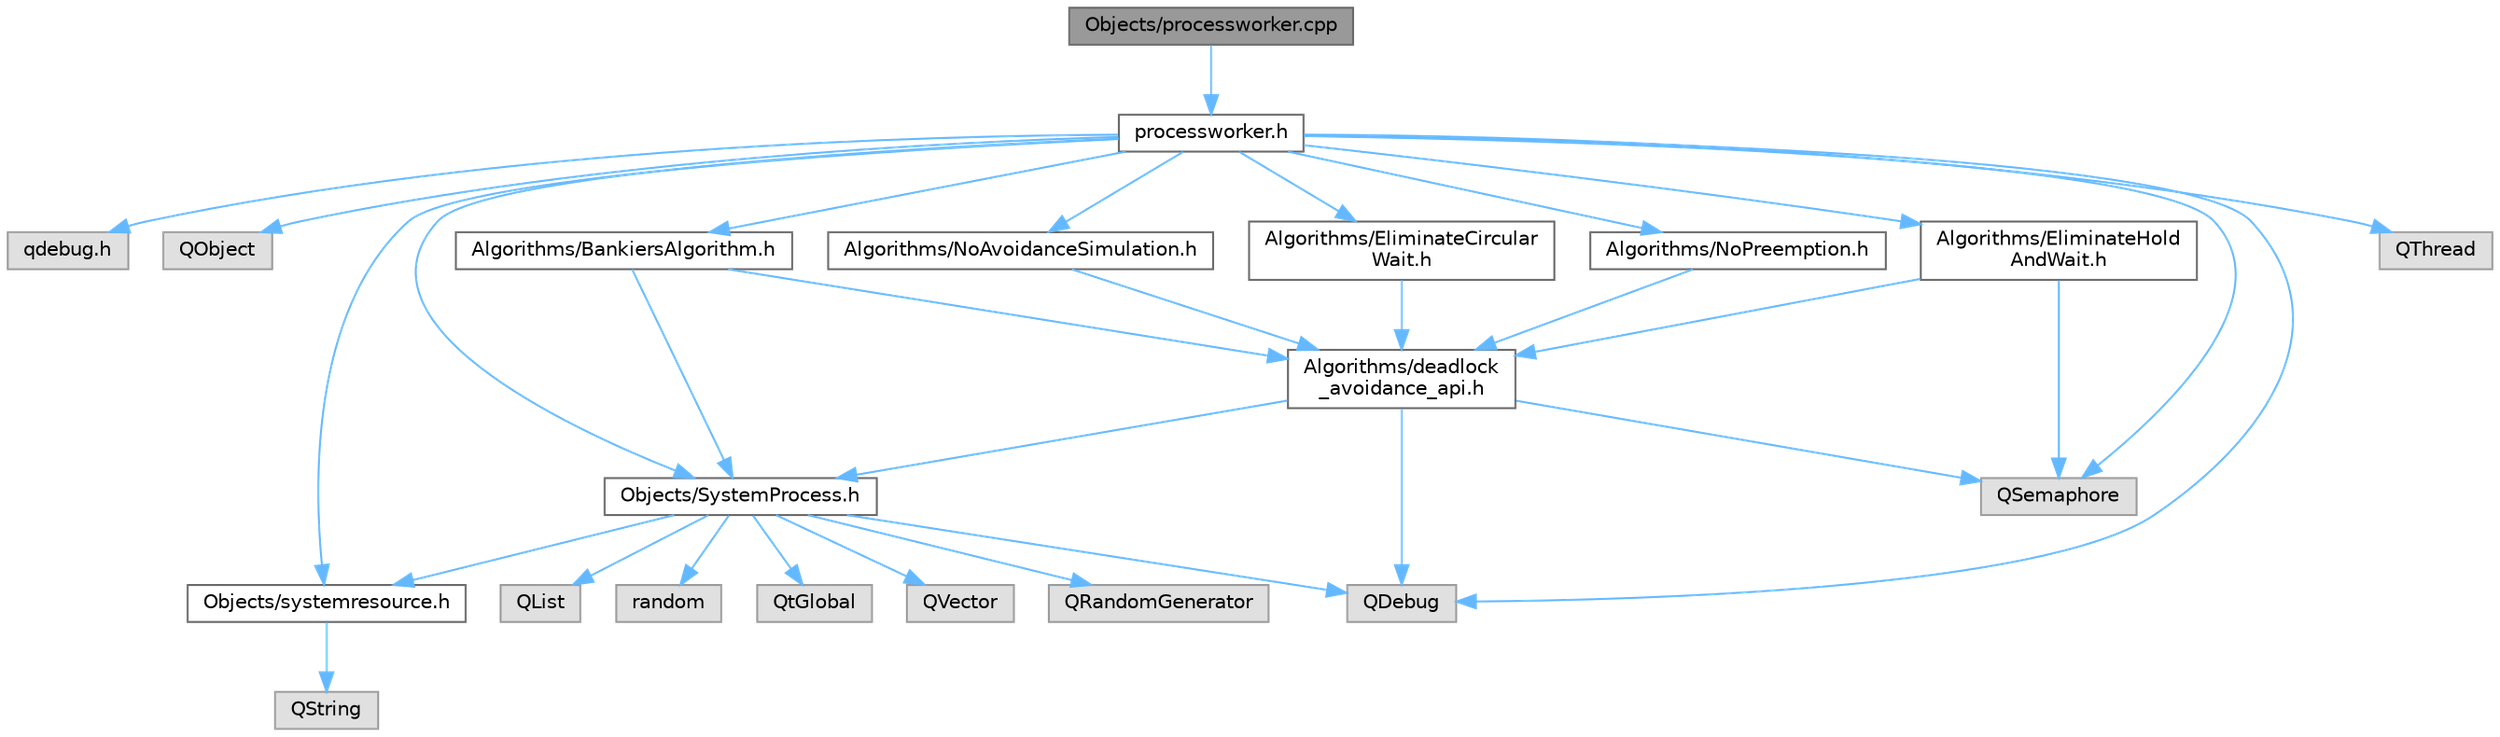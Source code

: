 digraph "Objects/processworker.cpp"
{
 // LATEX_PDF_SIZE
  bgcolor="transparent";
  edge [fontname=Helvetica,fontsize=10,labelfontname=Helvetica,labelfontsize=10];
  node [fontname=Helvetica,fontsize=10,shape=box,height=0.2,width=0.4];
  Node1 [id="Node000001",label="Objects/processworker.cpp",height=0.2,width=0.4,color="gray40", fillcolor="grey60", style="filled", fontcolor="black",tooltip=" "];
  Node1 -> Node2 [id="edge32_Node000001_Node000002",color="steelblue1",style="solid",tooltip=" "];
  Node2 [id="Node000002",label="processworker.h",height=0.2,width=0.4,color="grey40", fillcolor="white", style="filled",URL="$processworker_8h.html",tooltip=" "];
  Node2 -> Node3 [id="edge33_Node000002_Node000003",color="steelblue1",style="solid",tooltip=" "];
  Node3 [id="Node000003",label="qdebug.h",height=0.2,width=0.4,color="grey60", fillcolor="#E0E0E0", style="filled",tooltip=" "];
  Node2 -> Node4 [id="edge34_Node000002_Node000004",color="steelblue1",style="solid",tooltip=" "];
  Node4 [id="Node000004",label="QObject",height=0.2,width=0.4,color="grey60", fillcolor="#E0E0E0", style="filled",tooltip=" "];
  Node2 -> Node5 [id="edge35_Node000002_Node000005",color="steelblue1",style="solid",tooltip=" "];
  Node5 [id="Node000005",label="Objects/SystemProcess.h",height=0.2,width=0.4,color="grey40", fillcolor="white", style="filled",URL="$systemprocess_8h.html",tooltip=" "];
  Node5 -> Node6 [id="edge36_Node000005_Node000006",color="steelblue1",style="solid",tooltip=" "];
  Node6 [id="Node000006",label="QList",height=0.2,width=0.4,color="grey60", fillcolor="#E0E0E0", style="filled",tooltip=" "];
  Node5 -> Node7 [id="edge37_Node000005_Node000007",color="steelblue1",style="solid",tooltip=" "];
  Node7 [id="Node000007",label="Objects/systemresource.h",height=0.2,width=0.4,color="grey40", fillcolor="white", style="filled",URL="$systemresource_8h.html",tooltip=" "];
  Node7 -> Node8 [id="edge38_Node000007_Node000008",color="steelblue1",style="solid",tooltip=" "];
  Node8 [id="Node000008",label="QString",height=0.2,width=0.4,color="grey60", fillcolor="#E0E0E0", style="filled",tooltip=" "];
  Node5 -> Node9 [id="edge39_Node000005_Node000009",color="steelblue1",style="solid",tooltip=" "];
  Node9 [id="Node000009",label="QDebug",height=0.2,width=0.4,color="grey60", fillcolor="#E0E0E0", style="filled",tooltip=" "];
  Node5 -> Node10 [id="edge40_Node000005_Node000010",color="steelblue1",style="solid",tooltip=" "];
  Node10 [id="Node000010",label="random",height=0.2,width=0.4,color="grey60", fillcolor="#E0E0E0", style="filled",tooltip=" "];
  Node5 -> Node11 [id="edge41_Node000005_Node000011",color="steelblue1",style="solid",tooltip=" "];
  Node11 [id="Node000011",label="QtGlobal",height=0.2,width=0.4,color="grey60", fillcolor="#E0E0E0", style="filled",tooltip=" "];
  Node5 -> Node12 [id="edge42_Node000005_Node000012",color="steelblue1",style="solid",tooltip=" "];
  Node12 [id="Node000012",label="QVector",height=0.2,width=0.4,color="grey60", fillcolor="#E0E0E0", style="filled",tooltip=" "];
  Node5 -> Node13 [id="edge43_Node000005_Node000013",color="steelblue1",style="solid",tooltip=" "];
  Node13 [id="Node000013",label="QRandomGenerator",height=0.2,width=0.4,color="grey60", fillcolor="#E0E0E0", style="filled",tooltip=" "];
  Node2 -> Node7 [id="edge44_Node000002_Node000007",color="steelblue1",style="solid",tooltip=" "];
  Node2 -> Node14 [id="edge45_Node000002_Node000014",color="steelblue1",style="solid",tooltip=" "];
  Node14 [id="Node000014",label="QSemaphore",height=0.2,width=0.4,color="grey60", fillcolor="#E0E0E0", style="filled",tooltip=" "];
  Node2 -> Node15 [id="edge46_Node000002_Node000015",color="steelblue1",style="solid",tooltip=" "];
  Node15 [id="Node000015",label="QThread",height=0.2,width=0.4,color="grey60", fillcolor="#E0E0E0", style="filled",tooltip=" "];
  Node2 -> Node9 [id="edge47_Node000002_Node000009",color="steelblue1",style="solid",tooltip=" "];
  Node2 -> Node16 [id="edge48_Node000002_Node000016",color="steelblue1",style="solid",tooltip=" "];
  Node16 [id="Node000016",label="Algorithms/BankiersAlgorithm.h",height=0.2,width=0.4,color="grey40", fillcolor="white", style="filled",URL="$_algorithms_2bankiersalgorithm_8h.html",tooltip=" "];
  Node16 -> Node5 [id="edge49_Node000016_Node000005",color="steelblue1",style="solid",tooltip=" "];
  Node16 -> Node17 [id="edge50_Node000016_Node000017",color="steelblue1",style="solid",tooltip=" "];
  Node17 [id="Node000017",label="Algorithms/deadlock\l_avoidance_api.h",height=0.2,width=0.4,color="grey40", fillcolor="white", style="filled",URL="$deadlock__avoidance__api_8h.html",tooltip=" "];
  Node17 -> Node5 [id="edge51_Node000017_Node000005",color="steelblue1",style="solid",tooltip=" "];
  Node17 -> Node14 [id="edge52_Node000017_Node000014",color="steelblue1",style="solid",tooltip=" "];
  Node17 -> Node9 [id="edge53_Node000017_Node000009",color="steelblue1",style="solid",tooltip=" "];
  Node2 -> Node18 [id="edge54_Node000002_Node000018",color="steelblue1",style="solid",tooltip=" "];
  Node18 [id="Node000018",label="Algorithms/NoAvoidanceSimulation.h",height=0.2,width=0.4,color="grey40", fillcolor="white", style="filled",URL="$noavoidancesimulation_8h.html",tooltip=" "];
  Node18 -> Node17 [id="edge55_Node000018_Node000017",color="steelblue1",style="solid",tooltip=" "];
  Node2 -> Node19 [id="edge56_Node000002_Node000019",color="steelblue1",style="solid",tooltip=" "];
  Node19 [id="Node000019",label="Algorithms/EliminateCircular\lWait.h",height=0.2,width=0.4,color="grey40", fillcolor="white", style="filled",URL="$eliminatecircularwait_8h.html",tooltip=" "];
  Node19 -> Node17 [id="edge57_Node000019_Node000017",color="steelblue1",style="solid",tooltip=" "];
  Node2 -> Node20 [id="edge58_Node000002_Node000020",color="steelblue1",style="solid",tooltip=" "];
  Node20 [id="Node000020",label="Algorithms/EliminateHold\lAndWait.h",height=0.2,width=0.4,color="grey40", fillcolor="white", style="filled",URL="$eliminateholdandwait_8h.html",tooltip=" "];
  Node20 -> Node17 [id="edge59_Node000020_Node000017",color="steelblue1",style="solid",tooltip=" "];
  Node20 -> Node14 [id="edge60_Node000020_Node000014",color="steelblue1",style="solid",tooltip=" "];
  Node2 -> Node21 [id="edge61_Node000002_Node000021",color="steelblue1",style="solid",tooltip=" "];
  Node21 [id="Node000021",label="Algorithms/NoPreemption.h",height=0.2,width=0.4,color="grey40", fillcolor="white", style="filled",URL="$nopreemption_8h.html",tooltip=" "];
  Node21 -> Node17 [id="edge62_Node000021_Node000017",color="steelblue1",style="solid",tooltip=" "];
}
